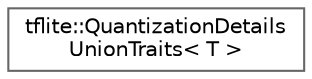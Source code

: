 digraph "Graphical Class Hierarchy"
{
 // LATEX_PDF_SIZE
  bgcolor="transparent";
  edge [fontname=Helvetica,fontsize=10,labelfontname=Helvetica,labelfontsize=10];
  node [fontname=Helvetica,fontsize=10,shape=box,height=0.2,width=0.4];
  rankdir="LR";
  Node0 [id="Node000000",label="tflite::QuantizationDetails\lUnionTraits\< T \>",height=0.2,width=0.4,color="grey40", fillcolor="white", style="filled",URL="$structtflite_1_1_quantization_details_union_traits.html",tooltip=" "];
}
